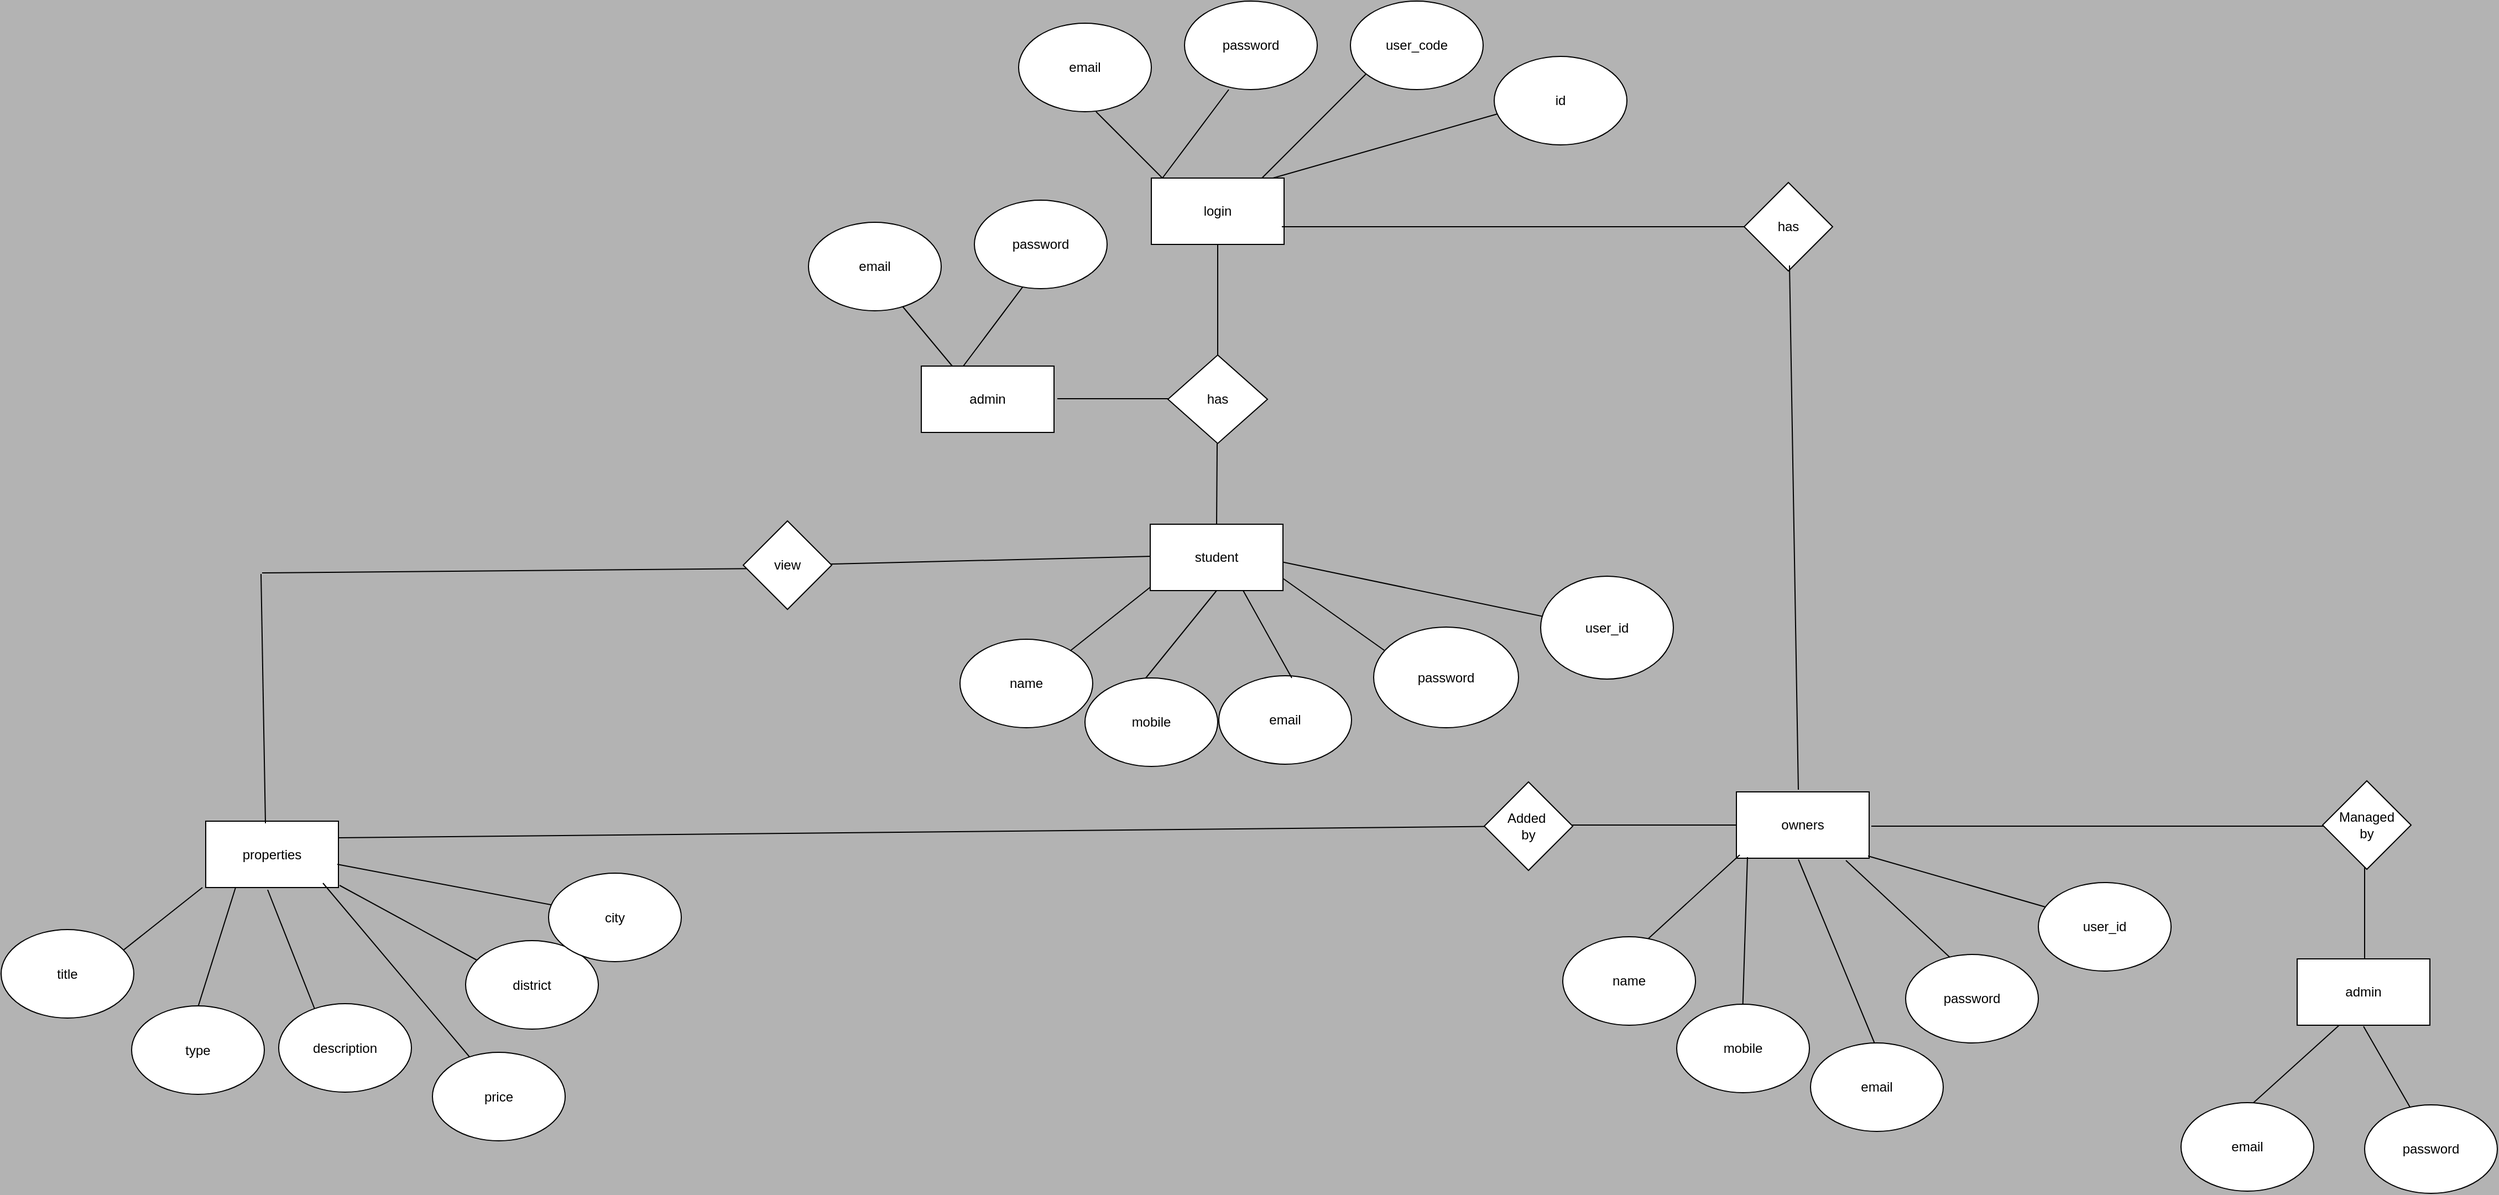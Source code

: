 <mxfile version="24.7.17">
  <diagram name="Page-1" id="CLhre48MC7n7z35fqWmV">
    <mxGraphModel dx="3520" dy="1872" grid="1" gridSize="1" guides="1" tooltips="1" connect="1" arrows="1" fold="1" page="1" pageScale="1" pageWidth="3840" pageHeight="2160" background="#B3B3B3" math="0" shadow="0">
      <root>
        <mxCell id="0" />
        <mxCell id="1" parent="0" />
        <mxCell id="Lg7Jd3A_N2r4RlMJJI9N-1" value="login" style="rounded=0;whiteSpace=wrap;html=1;" vertex="1" parent="1">
          <mxGeometry x="1682" y="632" width="120" height="60" as="geometry" />
        </mxCell>
        <mxCell id="Lg7Jd3A_N2r4RlMJJI9N-3" value="" style="endArrow=none;html=1;rounded=0;" edge="1" parent="1">
          <mxGeometry width="50" height="50" relative="1" as="geometry">
            <mxPoint x="1692" y="632" as="sourcePoint" />
            <mxPoint x="1632" y="572" as="targetPoint" />
          </mxGeometry>
        </mxCell>
        <mxCell id="Lg7Jd3A_N2r4RlMJJI9N-4" value="email" style="ellipse;whiteSpace=wrap;html=1;" vertex="1" parent="1">
          <mxGeometry x="1562" y="492" width="120" height="80" as="geometry" />
        </mxCell>
        <mxCell id="Lg7Jd3A_N2r4RlMJJI9N-5" value="" style="endArrow=none;html=1;rounded=0;" edge="1" parent="1">
          <mxGeometry width="50" height="50" relative="1" as="geometry">
            <mxPoint x="1692" y="632" as="sourcePoint" />
            <mxPoint x="1752" y="552" as="targetPoint" />
          </mxGeometry>
        </mxCell>
        <mxCell id="Lg7Jd3A_N2r4RlMJJI9N-6" value="password" style="ellipse;whiteSpace=wrap;html=1;" vertex="1" parent="1">
          <mxGeometry x="1712" y="472" width="120" height="80" as="geometry" />
        </mxCell>
        <mxCell id="Lg7Jd3A_N2r4RlMJJI9N-7" value="" style="endArrow=none;html=1;rounded=0;" edge="1" parent="1">
          <mxGeometry width="50" height="50" relative="1" as="geometry">
            <mxPoint x="1782" y="632" as="sourcePoint" />
            <mxPoint x="1882" y="532" as="targetPoint" />
          </mxGeometry>
        </mxCell>
        <mxCell id="Lg7Jd3A_N2r4RlMJJI9N-8" value="user_code" style="ellipse;whiteSpace=wrap;html=1;" vertex="1" parent="1">
          <mxGeometry x="1862" y="472" width="120" height="80" as="geometry" />
        </mxCell>
        <mxCell id="Lg7Jd3A_N2r4RlMJJI9N-9" value="" style="endArrow=none;html=1;rounded=0;" edge="1" parent="1">
          <mxGeometry width="50" height="50" relative="1" as="geometry">
            <mxPoint x="1792" y="632" as="sourcePoint" />
            <mxPoint x="2002" y="572" as="targetPoint" />
          </mxGeometry>
        </mxCell>
        <mxCell id="Lg7Jd3A_N2r4RlMJJI9N-10" value="id" style="ellipse;whiteSpace=wrap;html=1;" vertex="1" parent="1">
          <mxGeometry x="1992" y="522" width="120" height="80" as="geometry" />
        </mxCell>
        <mxCell id="Lg7Jd3A_N2r4RlMJJI9N-11" value="" style="endArrow=none;html=1;rounded=0;" edge="1" parent="1">
          <mxGeometry width="50" height="50" relative="1" as="geometry">
            <mxPoint x="1742" y="792" as="sourcePoint" />
            <mxPoint x="1742" y="692" as="targetPoint" />
          </mxGeometry>
        </mxCell>
        <mxCell id="Lg7Jd3A_N2r4RlMJJI9N-12" value="has" style="rhombus;whiteSpace=wrap;html=1;" vertex="1" parent="1">
          <mxGeometry x="1697" y="792" width="90" height="80" as="geometry" />
        </mxCell>
        <mxCell id="Lg7Jd3A_N2r4RlMJJI9N-13" value="" style="endArrow=none;html=1;rounded=0;" edge="1" parent="1">
          <mxGeometry width="50" height="50" relative="1" as="geometry">
            <mxPoint x="1597" y="831.5" as="sourcePoint" />
            <mxPoint x="1697" y="831.5" as="targetPoint" />
          </mxGeometry>
        </mxCell>
        <mxCell id="Lg7Jd3A_N2r4RlMJJI9N-15" value="" style="endArrow=none;html=1;rounded=0;" edge="1" parent="1">
          <mxGeometry width="50" height="50" relative="1" as="geometry">
            <mxPoint x="1502" y="802" as="sourcePoint" />
            <mxPoint x="1452" y="742" as="targetPoint" />
          </mxGeometry>
        </mxCell>
        <mxCell id="Lg7Jd3A_N2r4RlMJJI9N-16" value="email" style="ellipse;whiteSpace=wrap;html=1;" vertex="1" parent="1">
          <mxGeometry x="1372" y="672" width="120" height="80" as="geometry" />
        </mxCell>
        <mxCell id="Lg7Jd3A_N2r4RlMJJI9N-17" value="" style="endArrow=none;html=1;rounded=0;" edge="1" parent="1">
          <mxGeometry width="50" height="50" relative="1" as="geometry">
            <mxPoint x="1512" y="802" as="sourcePoint" />
            <mxPoint x="1572" y="722" as="targetPoint" />
          </mxGeometry>
        </mxCell>
        <mxCell id="Lg7Jd3A_N2r4RlMJJI9N-18" value="password" style="ellipse;whiteSpace=wrap;html=1;" vertex="1" parent="1">
          <mxGeometry x="1522" y="652" width="120" height="80" as="geometry" />
        </mxCell>
        <mxCell id="Lg7Jd3A_N2r4RlMJJI9N-20" value="" style="endArrow=none;html=1;rounded=0;exitX=0.5;exitY=0;exitDx=0;exitDy=0;" edge="1" parent="1" source="Lg7Jd3A_N2r4RlMJJI9N-71">
          <mxGeometry width="50" height="50" relative="1" as="geometry">
            <mxPoint x="1741.5" y="938" as="sourcePoint" />
            <mxPoint x="1741.5" y="872" as="targetPoint" />
          </mxGeometry>
        </mxCell>
        <mxCell id="Lg7Jd3A_N2r4RlMJJI9N-22" value="" style="endArrow=none;html=1;rounded=0;" edge="1" parent="1">
          <mxGeometry width="50" height="50" relative="1" as="geometry">
            <mxPoint x="1608" y="1060" as="sourcePoint" />
            <mxPoint x="1691" y="994" as="targetPoint" />
          </mxGeometry>
        </mxCell>
        <mxCell id="Lg7Jd3A_N2r4RlMJJI9N-23" value="name" style="ellipse;whiteSpace=wrap;html=1;" vertex="1" parent="1">
          <mxGeometry x="1509" y="1049" width="120" height="80" as="geometry" />
        </mxCell>
        <mxCell id="Lg7Jd3A_N2r4RlMJJI9N-24" value="" style="endArrow=none;html=1;rounded=0;entryX=0.5;entryY=1;entryDx=0;entryDy=0;" edge="1" parent="1" target="Lg7Jd3A_N2r4RlMJJI9N-71">
          <mxGeometry width="50" height="50" relative="1" as="geometry">
            <mxPoint x="1677" y="1084" as="sourcePoint" />
            <mxPoint x="1727" y="1018" as="targetPoint" />
          </mxGeometry>
        </mxCell>
        <mxCell id="Lg7Jd3A_N2r4RlMJJI9N-25" value="email" style="ellipse;whiteSpace=wrap;html=1;" vertex="1" parent="1">
          <mxGeometry x="1743" y="1082" width="120" height="80" as="geometry" />
        </mxCell>
        <mxCell id="Lg7Jd3A_N2r4RlMJJI9N-26" value="" style="endArrow=none;html=1;rounded=0;" edge="1" parent="1">
          <mxGeometry width="50" height="50" relative="1" as="geometry">
            <mxPoint x="1809" y="1084" as="sourcePoint" />
            <mxPoint x="1760" y="996" as="targetPoint" />
          </mxGeometry>
        </mxCell>
        <mxCell id="Lg7Jd3A_N2r4RlMJJI9N-27" value="mobile" style="ellipse;whiteSpace=wrap;html=1;" vertex="1" parent="1">
          <mxGeometry x="1622" y="1084" width="120" height="80" as="geometry" />
        </mxCell>
        <mxCell id="Lg7Jd3A_N2r4RlMJJI9N-28" value="" style="endArrow=none;html=1;rounded=0;" edge="1" parent="1">
          <mxGeometry width="50" height="50" relative="1" as="geometry">
            <mxPoint x="1894" y="1060" as="sourcePoint" />
            <mxPoint x="1801" y="994" as="targetPoint" />
          </mxGeometry>
        </mxCell>
        <mxCell id="Lg7Jd3A_N2r4RlMJJI9N-29" value="password" style="ellipse;whiteSpace=wrap;html=1;" vertex="1" parent="1">
          <mxGeometry x="1883" y="1038" width="131" height="91" as="geometry" />
        </mxCell>
        <mxCell id="Lg7Jd3A_N2r4RlMJJI9N-32" value="" style="endArrow=none;html=1;rounded=0;" edge="1" parent="1">
          <mxGeometry width="50" height="50" relative="1" as="geometry">
            <mxPoint x="1795" y="978" as="sourcePoint" />
            <mxPoint x="2044" y="1030" as="targetPoint" />
          </mxGeometry>
        </mxCell>
        <mxCell id="Lg7Jd3A_N2r4RlMJJI9N-33" value="user_id" style="ellipse;whiteSpace=wrap;html=1;" vertex="1" parent="1">
          <mxGeometry x="2034" y="992" width="120" height="93" as="geometry" />
        </mxCell>
        <mxCell id="Lg7Jd3A_N2r4RlMJJI9N-34" value="" style="endArrow=none;html=1;rounded=0;" edge="1" parent="1" source="Lg7Jd3A_N2r4RlMJJI9N-52">
          <mxGeometry width="50" height="50" relative="1" as="geometry">
            <mxPoint x="1453" y="980" as="sourcePoint" />
            <mxPoint x="1682" y="974" as="targetPoint" />
          </mxGeometry>
        </mxCell>
        <mxCell id="Lg7Jd3A_N2r4RlMJJI9N-37" value="properties" style="rounded=0;whiteSpace=wrap;html=1;" vertex="1" parent="1">
          <mxGeometry x="827" y="1213.5" width="120" height="60" as="geometry" />
        </mxCell>
        <mxCell id="Lg7Jd3A_N2r4RlMJJI9N-40" value="" style="endArrow=none;html=1;rounded=0;" edge="1" parent="1">
          <mxGeometry width="50" height="50" relative="1" as="geometry">
            <mxPoint x="747" y="1334.5" as="sourcePoint" />
            <mxPoint x="824" y="1273.5" as="targetPoint" />
          </mxGeometry>
        </mxCell>
        <mxCell id="Lg7Jd3A_N2r4RlMJJI9N-41" value="title" style="ellipse;whiteSpace=wrap;html=1;" vertex="1" parent="1">
          <mxGeometry x="642" y="1311.5" width="120" height="80" as="geometry" />
        </mxCell>
        <mxCell id="Lg7Jd3A_N2r4RlMJJI9N-42" value="" style="endArrow=none;html=1;rounded=0;" edge="1" parent="1">
          <mxGeometry width="50" height="50" relative="1" as="geometry">
            <mxPoint x="820" y="1381.5" as="sourcePoint" />
            <mxPoint x="854" y="1273.5" as="targetPoint" />
          </mxGeometry>
        </mxCell>
        <mxCell id="Lg7Jd3A_N2r4RlMJJI9N-43" value="type" style="ellipse;whiteSpace=wrap;html=1;" vertex="1" parent="1">
          <mxGeometry x="760" y="1380.5" width="120" height="80" as="geometry" />
        </mxCell>
        <mxCell id="Lg7Jd3A_N2r4RlMJJI9N-44" value="" style="endArrow=none;html=1;rounded=0;" edge="1" parent="1">
          <mxGeometry width="50" height="50" relative="1" as="geometry">
            <mxPoint x="926" y="1384.5" as="sourcePoint" />
            <mxPoint x="883" y="1275.5" as="targetPoint" />
          </mxGeometry>
        </mxCell>
        <mxCell id="Lg7Jd3A_N2r4RlMJJI9N-45" value="description" style="ellipse;whiteSpace=wrap;html=1;" vertex="1" parent="1">
          <mxGeometry x="893" y="1378.5" width="120" height="80" as="geometry" />
        </mxCell>
        <mxCell id="Lg7Jd3A_N2r4RlMJJI9N-46" value="" style="endArrow=none;html=1;rounded=0;" edge="1" parent="1">
          <mxGeometry width="50" height="50" relative="1" as="geometry">
            <mxPoint x="1073" y="1435.5" as="sourcePoint" />
            <mxPoint x="933" y="1269.5" as="targetPoint" />
          </mxGeometry>
        </mxCell>
        <mxCell id="Lg7Jd3A_N2r4RlMJJI9N-47" value="price" style="ellipse;whiteSpace=wrap;html=1;" vertex="1" parent="1">
          <mxGeometry x="1032" y="1422.5" width="120" height="80" as="geometry" />
        </mxCell>
        <mxCell id="Lg7Jd3A_N2r4RlMJJI9N-48" value="" style="endArrow=none;html=1;rounded=0;" edge="1" parent="1">
          <mxGeometry width="50" height="50" relative="1" as="geometry">
            <mxPoint x="1082" y="1344.5" as="sourcePoint" />
            <mxPoint x="948" y="1271.5" as="targetPoint" />
          </mxGeometry>
        </mxCell>
        <mxCell id="Lg7Jd3A_N2r4RlMJJI9N-49" value="district" style="ellipse;whiteSpace=wrap;html=1;" vertex="1" parent="1">
          <mxGeometry x="1062" y="1321.5" width="120" height="80" as="geometry" />
        </mxCell>
        <mxCell id="Lg7Jd3A_N2r4RlMJJI9N-50" value="" style="endArrow=none;html=1;rounded=0;" edge="1" parent="1">
          <mxGeometry width="50" height="50" relative="1" as="geometry">
            <mxPoint x="1152" y="1291.5" as="sourcePoint" />
            <mxPoint x="946" y="1252.5" as="targetPoint" />
          </mxGeometry>
        </mxCell>
        <mxCell id="Lg7Jd3A_N2r4RlMJJI9N-51" value="city" style="ellipse;whiteSpace=wrap;html=1;" vertex="1" parent="1">
          <mxGeometry x="1137" y="1260.5" width="120" height="80" as="geometry" />
        </mxCell>
        <mxCell id="Lg7Jd3A_N2r4RlMJJI9N-53" value="" style="endArrow=none;html=1;rounded=0;exitX=1;exitY=0.25;exitDx=0;exitDy=0;" edge="1" parent="1" source="Lg7Jd3A_N2r4RlMJJI9N-37">
          <mxGeometry width="50" height="50" relative="1" as="geometry">
            <mxPoint x="1452" y="1215" as="sourcePoint" />
            <mxPoint x="2013" y="1218" as="targetPoint" />
          </mxGeometry>
        </mxCell>
        <mxCell id="Lg7Jd3A_N2r4RlMJJI9N-55" value="" style="endArrow=none;html=1;rounded=0;" edge="1" parent="1">
          <mxGeometry width="50" height="50" relative="1" as="geometry">
            <mxPoint x="2043" y="1217" as="sourcePoint" />
            <mxPoint x="2212" y="1217" as="targetPoint" />
          </mxGeometry>
        </mxCell>
        <mxCell id="Lg7Jd3A_N2r4RlMJJI9N-56" value="admin" style="rounded=0;whiteSpace=wrap;html=1;" vertex="1" parent="1">
          <mxGeometry x="1474" y="802" width="120" height="60" as="geometry" />
        </mxCell>
        <mxCell id="Lg7Jd3A_N2r4RlMJJI9N-57" value="owners" style="rounded=0;whiteSpace=wrap;html=1;" vertex="1" parent="1">
          <mxGeometry x="2211" y="1187" width="120" height="60" as="geometry" />
        </mxCell>
        <mxCell id="Lg7Jd3A_N2r4RlMJJI9N-59" value="" style="endArrow=none;html=1;rounded=0;" edge="1" parent="1">
          <mxGeometry width="50" height="50" relative="1" as="geometry">
            <mxPoint x="2131" y="1320" as="sourcePoint" />
            <mxPoint x="2214" y="1244" as="targetPoint" />
          </mxGeometry>
        </mxCell>
        <mxCell id="Lg7Jd3A_N2r4RlMJJI9N-60" value="name" style="ellipse;whiteSpace=wrap;html=1;" vertex="1" parent="1">
          <mxGeometry x="2054" y="1318" width="120" height="80" as="geometry" />
        </mxCell>
        <mxCell id="Lg7Jd3A_N2r4RlMJJI9N-61" value="" style="endArrow=none;html=1;rounded=0;" edge="1" parent="1">
          <mxGeometry width="50" height="50" relative="1" as="geometry">
            <mxPoint x="2216" y="1405" as="sourcePoint" />
            <mxPoint x="2221" y="1246" as="targetPoint" />
          </mxGeometry>
        </mxCell>
        <mxCell id="Lg7Jd3A_N2r4RlMJJI9N-62" value="mobile" style="ellipse;whiteSpace=wrap;html=1;" vertex="1" parent="1">
          <mxGeometry x="2157" y="1379" width="120" height="80" as="geometry" />
        </mxCell>
        <mxCell id="Lg7Jd3A_N2r4RlMJJI9N-63" value="" style="endArrow=none;html=1;rounded=0;" edge="1" parent="1">
          <mxGeometry width="50" height="50" relative="1" as="geometry">
            <mxPoint x="2347" y="1441" as="sourcePoint" />
            <mxPoint x="2267" y="1248" as="targetPoint" />
          </mxGeometry>
        </mxCell>
        <mxCell id="Lg7Jd3A_N2r4RlMJJI9N-64" value="email" style="ellipse;whiteSpace=wrap;html=1;" vertex="1" parent="1">
          <mxGeometry x="2278" y="1414" width="120" height="80" as="geometry" />
        </mxCell>
        <mxCell id="Lg7Jd3A_N2r4RlMJJI9N-65" value="" style="endArrow=none;html=1;rounded=0;" edge="1" parent="1">
          <mxGeometry width="50" height="50" relative="1" as="geometry">
            <mxPoint x="2413" y="1345" as="sourcePoint" />
            <mxPoint x="2310" y="1249" as="targetPoint" />
          </mxGeometry>
        </mxCell>
        <mxCell id="Lg7Jd3A_N2r4RlMJJI9N-66" value="password" style="ellipse;whiteSpace=wrap;html=1;" vertex="1" parent="1">
          <mxGeometry x="2364" y="1334" width="120" height="80" as="geometry" />
        </mxCell>
        <mxCell id="Lg7Jd3A_N2r4RlMJJI9N-67" value="" style="endArrow=none;html=1;rounded=0;" edge="1" parent="1">
          <mxGeometry width="50" height="50" relative="1" as="geometry">
            <mxPoint x="2504" y="1295" as="sourcePoint" />
            <mxPoint x="2330" y="1245" as="targetPoint" />
          </mxGeometry>
        </mxCell>
        <mxCell id="Lg7Jd3A_N2r4RlMJJI9N-68" value="user_id" style="ellipse;whiteSpace=wrap;html=1;" vertex="1" parent="1">
          <mxGeometry x="2484" y="1269" width="120" height="80" as="geometry" />
        </mxCell>
        <mxCell id="Lg7Jd3A_N2r4RlMJJI9N-69" value="Added&amp;nbsp;&lt;div&gt;by&lt;/div&gt;" style="rhombus;whiteSpace=wrap;html=1;" vertex="1" parent="1">
          <mxGeometry x="1983" y="1178" width="80" height="80" as="geometry" />
        </mxCell>
        <mxCell id="Lg7Jd3A_N2r4RlMJJI9N-71" value="student" style="rounded=0;whiteSpace=wrap;html=1;" vertex="1" parent="1">
          <mxGeometry x="1681" y="945" width="120" height="60" as="geometry" />
        </mxCell>
        <mxCell id="Lg7Jd3A_N2r4RlMJJI9N-72" value="" style="endArrow=none;html=1;rounded=0;" edge="1" parent="1" target="Lg7Jd3A_N2r4RlMJJI9N-73">
          <mxGeometry width="50" height="50" relative="1" as="geometry">
            <mxPoint x="1800" y="676" as="sourcePoint" />
            <mxPoint x="2258" y="676" as="targetPoint" />
          </mxGeometry>
        </mxCell>
        <mxCell id="Lg7Jd3A_N2r4RlMJJI9N-73" value="has" style="rhombus;whiteSpace=wrap;html=1;" vertex="1" parent="1">
          <mxGeometry x="2218" y="636" width="80" height="80" as="geometry" />
        </mxCell>
        <mxCell id="Lg7Jd3A_N2r4RlMJJI9N-74" value="" style="endArrow=none;html=1;rounded=0;" edge="1" parent="1">
          <mxGeometry width="50" height="50" relative="1" as="geometry">
            <mxPoint x="2267" y="1185" as="sourcePoint" />
            <mxPoint x="2259" y="711" as="targetPoint" />
          </mxGeometry>
        </mxCell>
        <mxCell id="Lg7Jd3A_N2r4RlMJJI9N-75" value="" style="endArrow=none;html=1;rounded=0;" edge="1" parent="1">
          <mxGeometry width="50" height="50" relative="1" as="geometry">
            <mxPoint x="2333" y="1218" as="sourcePoint" />
            <mxPoint x="2756" y="1218" as="targetPoint" />
          </mxGeometry>
        </mxCell>
        <mxCell id="Lg7Jd3A_N2r4RlMJJI9N-76" value="Managed&lt;div&gt;by&lt;/div&gt;" style="rhombus;whiteSpace=wrap;html=1;" vertex="1" parent="1">
          <mxGeometry x="2741" y="1177" width="80" height="80" as="geometry" />
        </mxCell>
        <mxCell id="Lg7Jd3A_N2r4RlMJJI9N-79" value="" style="endArrow=none;html=1;rounded=0;" edge="1" parent="1">
          <mxGeometry width="50" height="50" relative="1" as="geometry">
            <mxPoint x="2779" y="1345" as="sourcePoint" />
            <mxPoint x="2779" y="1255" as="targetPoint" />
          </mxGeometry>
        </mxCell>
        <mxCell id="Lg7Jd3A_N2r4RlMJJI9N-80" value="admin" style="rounded=0;whiteSpace=wrap;html=1;" vertex="1" parent="1">
          <mxGeometry x="2718" y="1338" width="120" height="60" as="geometry" />
        </mxCell>
        <mxCell id="Lg7Jd3A_N2r4RlMJJI9N-81" value="" style="endArrow=none;html=1;rounded=0;" edge="1" parent="1">
          <mxGeometry width="50" height="50" relative="1" as="geometry">
            <mxPoint x="2673" y="1473" as="sourcePoint" />
            <mxPoint x="2756" y="1398" as="targetPoint" />
          </mxGeometry>
        </mxCell>
        <mxCell id="Lg7Jd3A_N2r4RlMJJI9N-82" value="email" style="ellipse;whiteSpace=wrap;html=1;" vertex="1" parent="1">
          <mxGeometry x="2613" y="1468" width="120" height="80" as="geometry" />
        </mxCell>
        <mxCell id="Lg7Jd3A_N2r4RlMJJI9N-83" value="" style="endArrow=none;html=1;rounded=0;" edge="1" parent="1">
          <mxGeometry width="50" height="50" relative="1" as="geometry">
            <mxPoint x="2820" y="1472" as="sourcePoint" />
            <mxPoint x="2778" y="1399" as="targetPoint" />
          </mxGeometry>
        </mxCell>
        <mxCell id="Lg7Jd3A_N2r4RlMJJI9N-84" value="password" style="ellipse;whiteSpace=wrap;html=1;" vertex="1" parent="1">
          <mxGeometry x="2779" y="1470" width="120" height="80" as="geometry" />
        </mxCell>
        <mxCell id="Lg7Jd3A_N2r4RlMJJI9N-113" value="" style="endArrow=none;html=1;rounded=0;" edge="1" parent="1">
          <mxGeometry width="50" height="50" relative="1" as="geometry">
            <mxPoint x="878" y="989" as="sourcePoint" />
            <mxPoint x="1336" y="985" as="targetPoint" />
          </mxGeometry>
        </mxCell>
        <mxCell id="Lg7Jd3A_N2r4RlMJJI9N-114" value="" style="endArrow=none;html=1;rounded=0;exitX=0.4;exitY=0.006;exitDx=0;exitDy=0;exitPerimeter=0;" edge="1" parent="1">
          <mxGeometry width="50" height="50" relative="1" as="geometry">
            <mxPoint x="881" y="1215.36" as="sourcePoint" />
            <mxPoint x="877" y="990" as="targetPoint" />
          </mxGeometry>
        </mxCell>
        <mxCell id="Lg7Jd3A_N2r4RlMJJI9N-52" value="view" style="rhombus;whiteSpace=wrap;html=1;" vertex="1" parent="1">
          <mxGeometry x="1313" y="942" width="80" height="80" as="geometry" />
        </mxCell>
      </root>
    </mxGraphModel>
  </diagram>
</mxfile>
